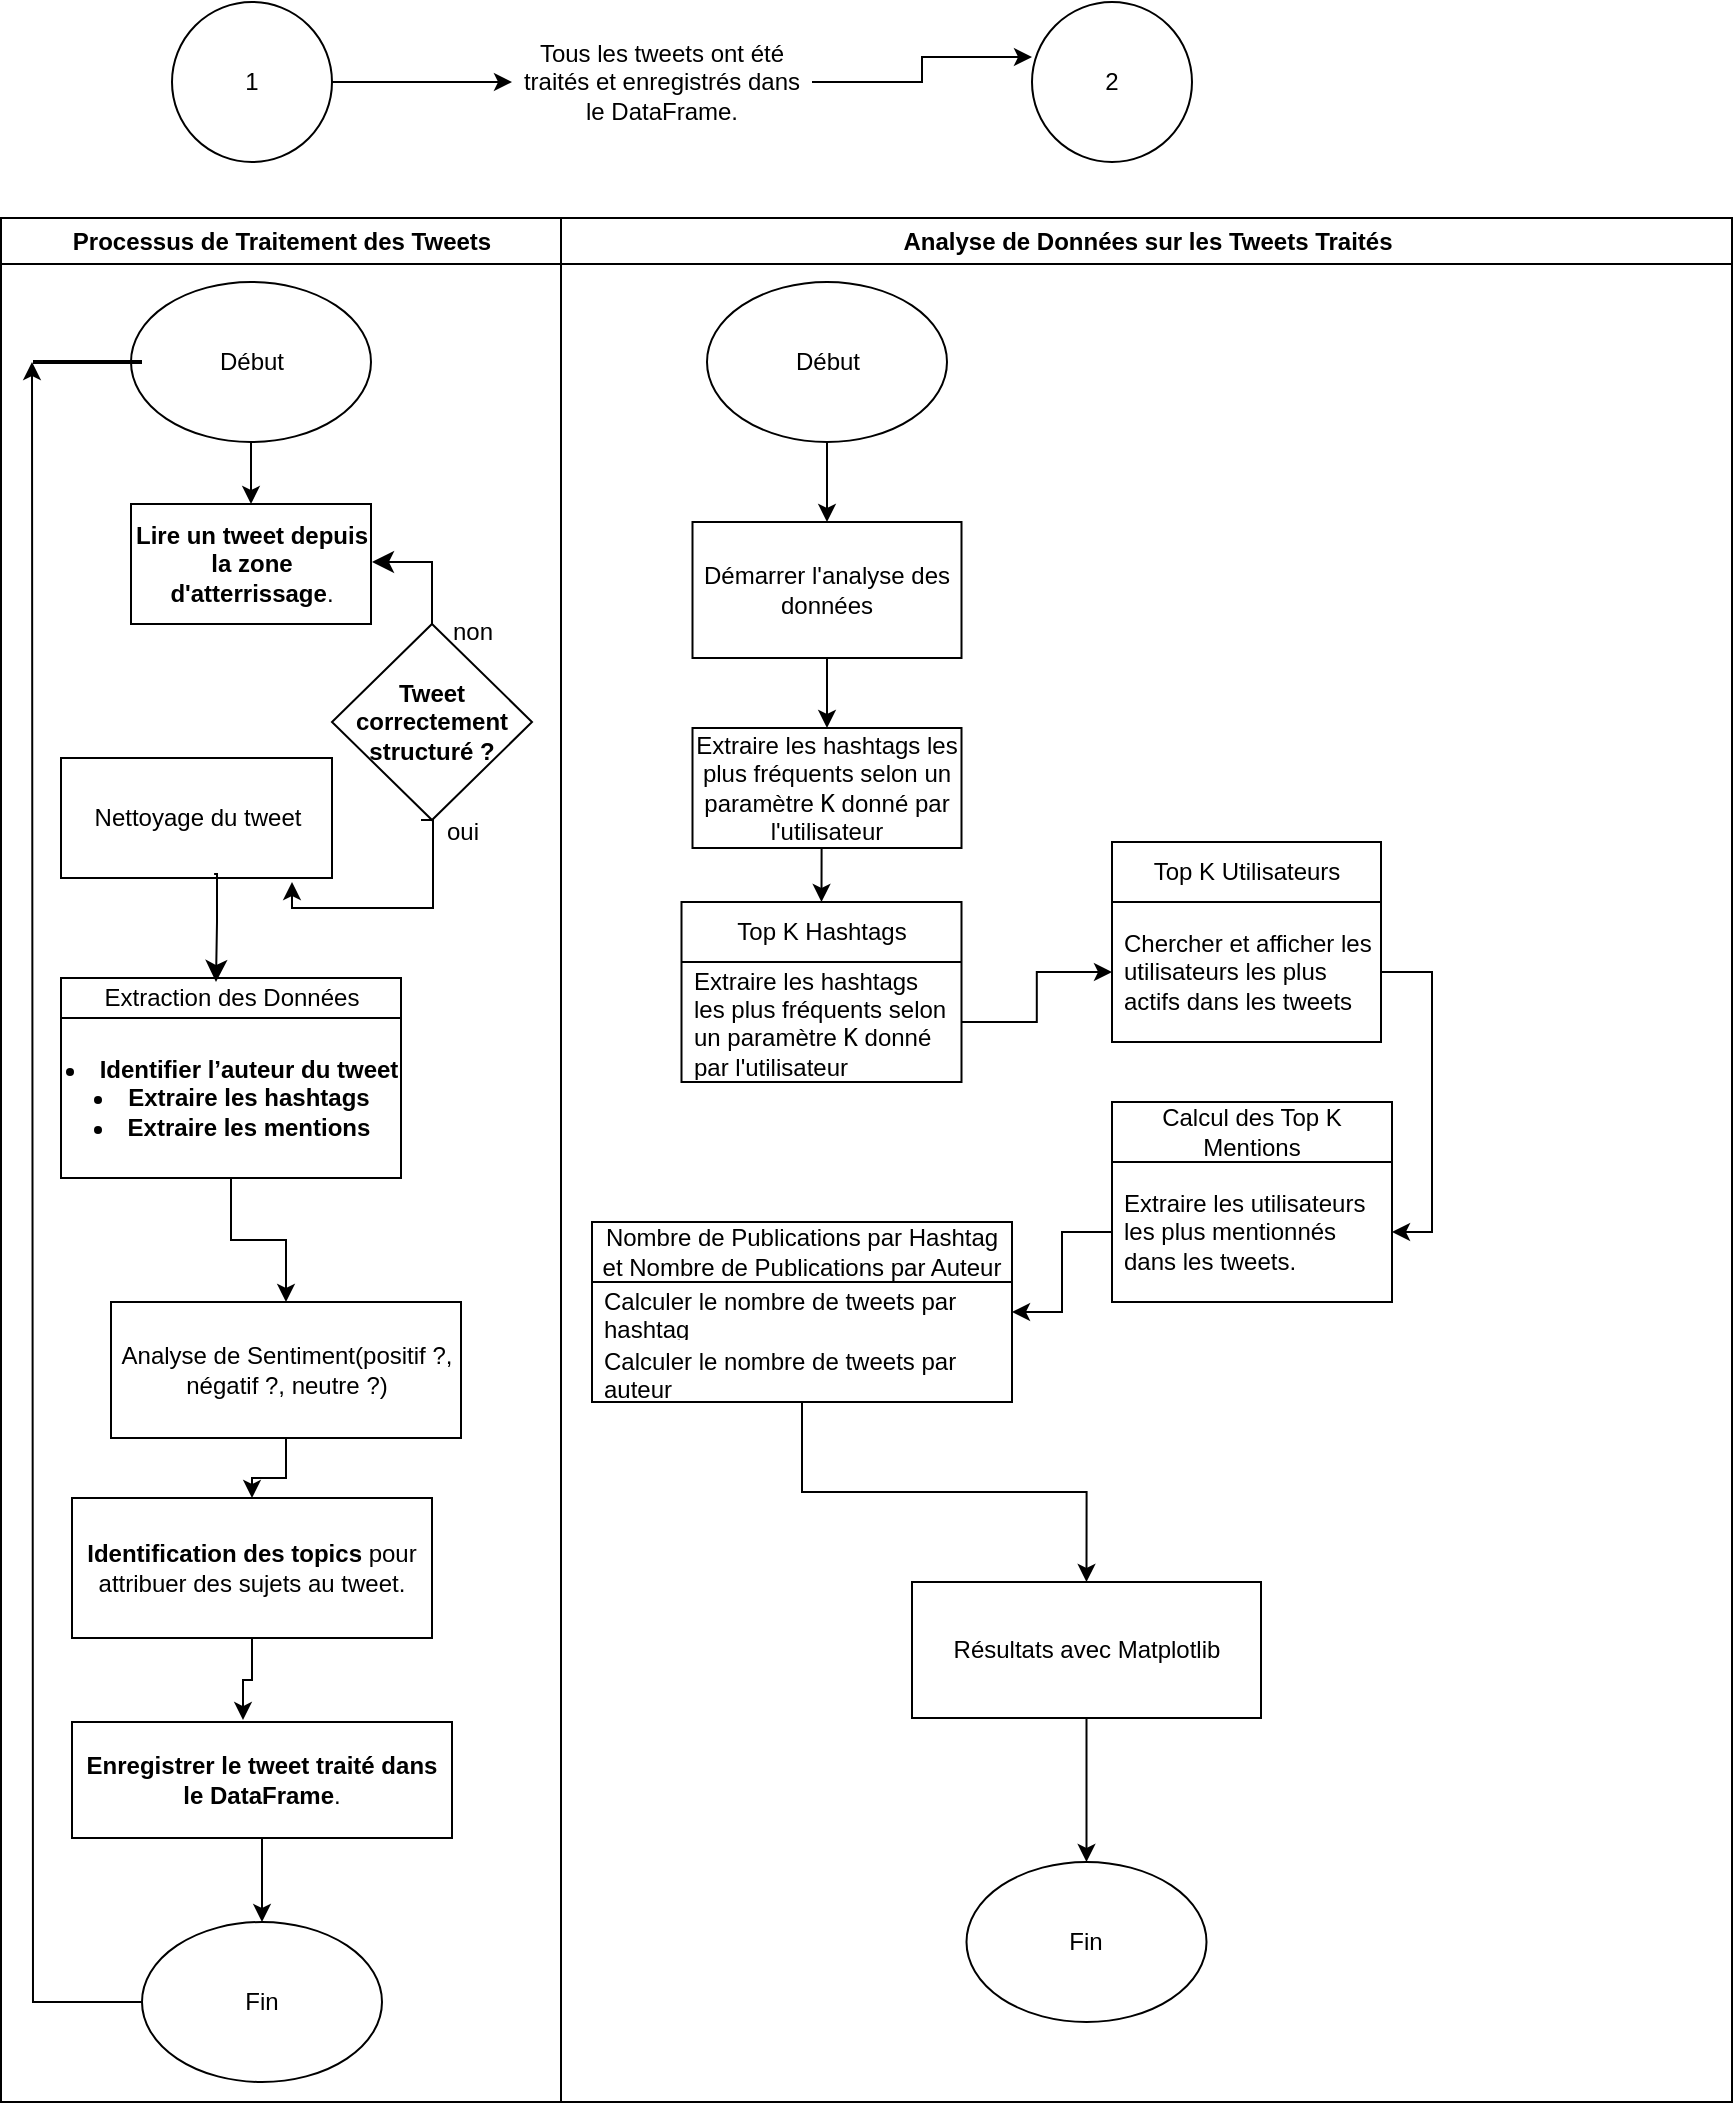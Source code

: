 <mxfile version="24.8.3">
  <diagram name="Page-1" id="e7e014a7-5840-1c2e-5031-d8a46d1fe8dd">
    <mxGraphModel dx="1195" dy="650" grid="1" gridSize="10" guides="1" tooltips="1" connect="1" arrows="1" fold="1" page="1" pageScale="1" pageWidth="1169" pageHeight="826" background="none" math="0" shadow="0">
      <root>
        <mxCell id="0" />
        <mxCell id="1" parent="0" />
        <mxCell id="2" value="Processus de Traitement des Tweets" style="swimlane;whiteSpace=wrap" parent="1" vertex="1">
          <mxGeometry x="164.5" y="128" width="280" height="942" as="geometry" />
        </mxCell>
        <mxCell id="obNz4sW9q6NuTTQlPOyx-42" style="edgeStyle=orthogonalEdgeStyle;rounded=0;orthogonalLoop=1;jettySize=auto;html=1;exitX=0;exitY=0.3;exitDx=0;exitDy=0;exitPerimeter=0;" edge="1" parent="2" source="obNz4sW9q6NuTTQlPOyx-46">
          <mxGeometry relative="1" as="geometry">
            <mxPoint x="215.5" y="322" as="sourcePoint" />
            <mxPoint x="145.5" y="332" as="targetPoint" />
            <Array as="points">
              <mxPoint x="216" y="345" />
              <mxPoint x="146" y="345" />
            </Array>
          </mxGeometry>
        </mxCell>
        <mxCell id="obNz4sW9q6NuTTQlPOyx-60" style="edgeStyle=orthogonalEdgeStyle;rounded=0;orthogonalLoop=1;jettySize=auto;html=1;exitX=0.5;exitY=1;exitDx=0;exitDy=0;entryX=0.5;entryY=0;entryDx=0;entryDy=0;" edge="1" parent="2" source="obNz4sW9q6NuTTQlPOyx-41" target="obNz4sW9q6NuTTQlPOyx-43">
          <mxGeometry relative="1" as="geometry" />
        </mxCell>
        <mxCell id="obNz4sW9q6NuTTQlPOyx-41" value="Début" style="ellipse;whiteSpace=wrap;html=1;" vertex="1" parent="2">
          <mxGeometry x="65" y="32" width="120" height="80" as="geometry" />
        </mxCell>
        <mxCell id="obNz4sW9q6NuTTQlPOyx-43" value="&lt;strong&gt;Lire un tweet depuis la zone d&#39;atterrissage&lt;/strong&gt;." style="rounded=0;whiteSpace=wrap;html=1;" vertex="1" parent="2">
          <mxGeometry x="65" y="143" width="120" height="60" as="geometry" />
        </mxCell>
        <mxCell id="obNz4sW9q6NuTTQlPOyx-44" value="&lt;strong&gt;Tweet correctement structuré ?&lt;/strong&gt;" style="rhombus;whiteSpace=wrap;html=1;" vertex="1" parent="2">
          <mxGeometry x="165.5" y="203" width="100" height="98" as="geometry" />
        </mxCell>
        <mxCell id="obNz4sW9q6NuTTQlPOyx-45" value="Nettoyage du tweet" style="rounded=0;whiteSpace=wrap;html=1;" vertex="1" parent="2">
          <mxGeometry x="30" y="270" width="135.5" height="60" as="geometry" />
        </mxCell>
        <mxCell id="obNz4sW9q6NuTTQlPOyx-46" value="oui" style="text;html=1;align=center;verticalAlign=middle;resizable=0;points=[];autosize=1;strokeColor=none;fillColor=none;" vertex="1" parent="2">
          <mxGeometry x="210" y="292" width="40" height="30" as="geometry" />
        </mxCell>
        <mxCell id="obNz4sW9q6NuTTQlPOyx-47" value="" style="edgeStyle=elbowEdgeStyle;elbow=vertical;endArrow=classic;html=1;curved=0;rounded=0;endSize=8;startSize=8;exitX=0.5;exitY=0;exitDx=0;exitDy=0;" edge="1" parent="2" source="obNz4sW9q6NuTTQlPOyx-44">
          <mxGeometry width="50" height="50" relative="1" as="geometry">
            <mxPoint x="215.5" y="212" as="sourcePoint" />
            <mxPoint x="185.5" y="172" as="targetPoint" />
            <Array as="points">
              <mxPoint x="226" y="172" />
            </Array>
          </mxGeometry>
        </mxCell>
        <mxCell id="obNz4sW9q6NuTTQlPOyx-48" value="non" style="text;html=1;align=center;verticalAlign=middle;resizable=0;points=[];autosize=1;strokeColor=none;fillColor=none;" vertex="1" parent="2">
          <mxGeometry x="215.5" y="192" width="40" height="30" as="geometry" />
        </mxCell>
        <mxCell id="obNz4sW9q6NuTTQlPOyx-50" value="Extraction des Données" style="rounded=0;whiteSpace=wrap;html=1;" vertex="1" parent="2">
          <mxGeometry x="30" y="380" width="170" height="20" as="geometry" />
        </mxCell>
        <mxCell id="obNz4sW9q6NuTTQlPOyx-52" value="" style="edgeStyle=segmentEdgeStyle;endArrow=classic;html=1;curved=0;rounded=0;endSize=8;startSize=8;exitX=0.565;exitY=0.967;exitDx=0;exitDy=0;exitPerimeter=0;" edge="1" parent="2" source="obNz4sW9q6NuTTQlPOyx-45">
          <mxGeometry width="50" height="50" relative="1" as="geometry">
            <mxPoint x="87.5" y="342" as="sourcePoint" />
            <mxPoint x="107.5" y="382" as="targetPoint" />
            <Array as="points">
              <mxPoint x="108" y="328" />
              <mxPoint x="108" y="352" />
            </Array>
          </mxGeometry>
        </mxCell>
        <mxCell id="obNz4sW9q6NuTTQlPOyx-59" style="edgeStyle=orthogonalEdgeStyle;rounded=0;orthogonalLoop=1;jettySize=auto;html=1;exitX=0.5;exitY=1;exitDx=0;exitDy=0;entryX=0.5;entryY=0;entryDx=0;entryDy=0;" edge="1" parent="2" source="obNz4sW9q6NuTTQlPOyx-55" target="obNz4sW9q6NuTTQlPOyx-56">
          <mxGeometry relative="1" as="geometry" />
        </mxCell>
        <mxCell id="obNz4sW9q6NuTTQlPOyx-55" value="&lt;li&gt;&lt;strong&gt;Identifier l’auteur du tweet&lt;/strong&gt;&lt;/li&gt;&lt;li&gt;&lt;strong&gt;Extraire les hashtags&lt;/strong&gt;&lt;/li&gt;&lt;li&gt;&lt;strong&gt;Extraire les mentions&lt;/strong&gt;&lt;/li&gt;" style="rounded=0;whiteSpace=wrap;html=1;" vertex="1" parent="2">
          <mxGeometry x="30" y="400" width="170" height="80" as="geometry" />
        </mxCell>
        <mxCell id="obNz4sW9q6NuTTQlPOyx-62" style="edgeStyle=orthogonalEdgeStyle;rounded=0;orthogonalLoop=1;jettySize=auto;html=1;entryX=0.5;entryY=0;entryDx=0;entryDy=0;" edge="1" parent="2" source="obNz4sW9q6NuTTQlPOyx-56" target="obNz4sW9q6NuTTQlPOyx-61">
          <mxGeometry relative="1" as="geometry" />
        </mxCell>
        <mxCell id="obNz4sW9q6NuTTQlPOyx-56" value="Analyse de Sentiment(positif ?, négatif ?, neutre ?)" style="rounded=0;whiteSpace=wrap;html=1;" vertex="1" parent="2">
          <mxGeometry x="55" y="542" width="175" height="68" as="geometry" />
        </mxCell>
        <mxCell id="obNz4sW9q6NuTTQlPOyx-61" value="&lt;strong&gt;Identification des topics&lt;/strong&gt; pour attribuer des sujets au tweet." style="rounded=0;whiteSpace=wrap;html=1;" vertex="1" parent="2">
          <mxGeometry x="35.5" y="640" width="180" height="70" as="geometry" />
        </mxCell>
        <mxCell id="obNz4sW9q6NuTTQlPOyx-76" style="edgeStyle=orthogonalEdgeStyle;rounded=0;orthogonalLoop=1;jettySize=auto;html=1;entryX=0.5;entryY=0;entryDx=0;entryDy=0;" edge="1" parent="2" source="obNz4sW9q6NuTTQlPOyx-63" target="obNz4sW9q6NuTTQlPOyx-67">
          <mxGeometry relative="1" as="geometry" />
        </mxCell>
        <mxCell id="obNz4sW9q6NuTTQlPOyx-63" value="&lt;strong&gt;Enregistrer le tweet traité dans le DataFrame&lt;/strong&gt;." style="rounded=0;whiteSpace=wrap;html=1;" vertex="1" parent="2">
          <mxGeometry x="35.5" y="752" width="190" height="58" as="geometry" />
        </mxCell>
        <mxCell id="obNz4sW9q6NuTTQlPOyx-65" style="edgeStyle=orthogonalEdgeStyle;rounded=0;orthogonalLoop=1;jettySize=auto;html=1;entryX=0.45;entryY=-0.017;entryDx=0;entryDy=0;entryPerimeter=0;" edge="1" parent="2" source="obNz4sW9q6NuTTQlPOyx-61" target="obNz4sW9q6NuTTQlPOyx-63">
          <mxGeometry relative="1" as="geometry" />
        </mxCell>
        <mxCell id="obNz4sW9q6NuTTQlPOyx-68" style="edgeStyle=orthogonalEdgeStyle;rounded=0;orthogonalLoop=1;jettySize=auto;html=1;" edge="1" parent="2" source="obNz4sW9q6NuTTQlPOyx-67">
          <mxGeometry relative="1" as="geometry">
            <mxPoint x="15.5" y="72" as="targetPoint" />
          </mxGeometry>
        </mxCell>
        <mxCell id="obNz4sW9q6NuTTQlPOyx-67" value="Fin" style="ellipse;whiteSpace=wrap;html=1;" vertex="1" parent="2">
          <mxGeometry x="70.5" y="852" width="120" height="80" as="geometry" />
        </mxCell>
        <mxCell id="obNz4sW9q6NuTTQlPOyx-72" value="" style="line;strokeWidth=2;html=1;" vertex="1" parent="2">
          <mxGeometry x="16" y="67" width="54.5" height="10" as="geometry" />
        </mxCell>
        <mxCell id="3" value="Analyse de Données sur les Tweets Traités" style="swimlane;whiteSpace=wrap" parent="1" vertex="1">
          <mxGeometry x="444.5" y="128" width="585.5" height="942" as="geometry" />
        </mxCell>
        <mxCell id="obNz4sW9q6NuTTQlPOyx-83" style="edgeStyle=orthogonalEdgeStyle;rounded=0;orthogonalLoop=1;jettySize=auto;html=1;exitX=0.5;exitY=1;exitDx=0;exitDy=0;entryX=0.5;entryY=0;entryDx=0;entryDy=0;" edge="1" parent="3" source="obNz4sW9q6NuTTQlPOyx-75" target="obNz4sW9q6NuTTQlPOyx-82">
          <mxGeometry relative="1" as="geometry" />
        </mxCell>
        <mxCell id="obNz4sW9q6NuTTQlPOyx-75" value="Démarrer l&#39;analyse des données" style="rounded=0;whiteSpace=wrap;html=1;" vertex="1" parent="3">
          <mxGeometry x="65.75" y="152" width="134.5" height="68" as="geometry" />
        </mxCell>
        <mxCell id="obNz4sW9q6NuTTQlPOyx-88" style="edgeStyle=orthogonalEdgeStyle;rounded=0;orthogonalLoop=1;jettySize=auto;html=1;exitX=0.5;exitY=1;exitDx=0;exitDy=0;entryX=0.5;entryY=0;entryDx=0;entryDy=0;" edge="1" parent="3" source="obNz4sW9q6NuTTQlPOyx-82" target="obNz4sW9q6NuTTQlPOyx-84">
          <mxGeometry relative="1" as="geometry" />
        </mxCell>
        <mxCell id="obNz4sW9q6NuTTQlPOyx-82" value="Extraire les hashtags les plus fréquents selon un paramètre &lt;code&gt;K&lt;/code&gt; donné par l&#39;utilisateur" style="rounded=0;whiteSpace=wrap;html=1;" vertex="1" parent="3">
          <mxGeometry x="65.75" y="255" width="134.5" height="60" as="geometry" />
        </mxCell>
        <mxCell id="obNz4sW9q6NuTTQlPOyx-84" value="Top K Hashtags" style="swimlane;fontStyle=0;childLayout=stackLayout;horizontal=1;startSize=30;horizontalStack=0;resizeParent=1;resizeParentMax=0;resizeLast=0;collapsible=1;marginBottom=0;whiteSpace=wrap;html=1;" vertex="1" parent="3">
          <mxGeometry x="60.25" y="342" width="140" height="90" as="geometry">
            <mxRectangle x="62.75" y="270" width="130" height="30" as="alternateBounds" />
          </mxGeometry>
        </mxCell>
        <mxCell id="obNz4sW9q6NuTTQlPOyx-85" value="&lt;span style=&quot;text-align: center;&quot;&gt;Extraire les hashtags les plus fréquents selon un paramètre&amp;nbsp;&lt;/span&gt;&lt;code style=&quot;text-align: center;&quot;&gt;K&lt;/code&gt;&lt;span style=&quot;text-align: center;&quot;&gt;&amp;nbsp;donné par l&#39;utilisateur&lt;/span&gt;" style="text;strokeColor=none;fillColor=none;align=left;verticalAlign=middle;spacingLeft=4;spacingRight=4;overflow=hidden;points=[[0,0.5],[1,0.5]];portConstraint=eastwest;rotatable=0;whiteSpace=wrap;html=1;" vertex="1" parent="obNz4sW9q6NuTTQlPOyx-84">
          <mxGeometry y="30" width="140" height="60" as="geometry" />
        </mxCell>
        <mxCell id="obNz4sW9q6NuTTQlPOyx-91" value="Top K Utilisateurs" style="swimlane;fontStyle=0;childLayout=stackLayout;horizontal=1;startSize=30;horizontalStack=0;resizeParent=1;resizeParentMax=0;resizeLast=0;collapsible=1;marginBottom=0;whiteSpace=wrap;html=1;" vertex="1" parent="3">
          <mxGeometry x="275.5" y="312" width="134.5" height="100" as="geometry" />
        </mxCell>
        <mxCell id="obNz4sW9q6NuTTQlPOyx-92" value="Chercher et afficher les utilisateurs les plus actifs dans les tweets" style="text;strokeColor=none;fillColor=none;align=left;verticalAlign=middle;spacingLeft=4;spacingRight=4;overflow=hidden;points=[[0,0.5],[1,0.5]];portConstraint=eastwest;rotatable=0;whiteSpace=wrap;html=1;" vertex="1" parent="obNz4sW9q6NuTTQlPOyx-91">
          <mxGeometry y="30" width="134.5" height="70" as="geometry" />
        </mxCell>
        <mxCell id="obNz4sW9q6NuTTQlPOyx-95" style="edgeStyle=orthogonalEdgeStyle;rounded=0;orthogonalLoop=1;jettySize=auto;html=1;exitX=1;exitY=0.5;exitDx=0;exitDy=0;entryX=0;entryY=0.5;entryDx=0;entryDy=0;" edge="1" parent="3" source="obNz4sW9q6NuTTQlPOyx-85" target="obNz4sW9q6NuTTQlPOyx-92">
          <mxGeometry relative="1" as="geometry">
            <mxPoint x="275.5" y="332" as="targetPoint" />
          </mxGeometry>
        </mxCell>
        <mxCell id="obNz4sW9q6NuTTQlPOyx-100" value="Calcul des Top K Mentions" style="swimlane;fontStyle=0;childLayout=stackLayout;horizontal=1;startSize=30;horizontalStack=0;resizeParent=1;resizeParentMax=0;resizeLast=0;collapsible=1;marginBottom=0;whiteSpace=wrap;html=1;" vertex="1" parent="3">
          <mxGeometry x="275.5" y="442" width="140" height="100" as="geometry" />
        </mxCell>
        <mxCell id="obNz4sW9q6NuTTQlPOyx-101" value="Extraire les utilisateurs les plus mentionnés dans les tweets." style="text;strokeColor=none;fillColor=none;align=left;verticalAlign=middle;spacingLeft=4;spacingRight=4;overflow=hidden;points=[[0,0.5],[1,0.5]];portConstraint=eastwest;rotatable=0;whiteSpace=wrap;html=1;" vertex="1" parent="obNz4sW9q6NuTTQlPOyx-100">
          <mxGeometry y="30" width="140" height="70" as="geometry" />
        </mxCell>
        <mxCell id="obNz4sW9q6NuTTQlPOyx-104" style="edgeStyle=orthogonalEdgeStyle;rounded=0;orthogonalLoop=1;jettySize=auto;html=1;exitX=1;exitY=0.5;exitDx=0;exitDy=0;entryX=1;entryY=0.5;entryDx=0;entryDy=0;" edge="1" parent="3" source="obNz4sW9q6NuTTQlPOyx-92" target="obNz4sW9q6NuTTQlPOyx-101">
          <mxGeometry relative="1" as="geometry">
            <mxPoint x="435.5" y="472" as="targetPoint" />
          </mxGeometry>
        </mxCell>
        <mxCell id="obNz4sW9q6NuTTQlPOyx-112" style="edgeStyle=orthogonalEdgeStyle;rounded=0;orthogonalLoop=1;jettySize=auto;html=1;entryX=0.5;entryY=0;entryDx=0;entryDy=0;" edge="1" parent="3" source="obNz4sW9q6NuTTQlPOyx-105" target="obNz4sW9q6NuTTQlPOyx-111">
          <mxGeometry relative="1" as="geometry" />
        </mxCell>
        <mxCell id="obNz4sW9q6NuTTQlPOyx-105" value="Nombre de Publications par Hashtag et&amp;nbsp;Nombre de Publications par Auteur" style="swimlane;fontStyle=0;childLayout=stackLayout;horizontal=1;startSize=30;horizontalStack=0;resizeParent=1;resizeParentMax=0;resizeLast=0;collapsible=1;marginBottom=0;whiteSpace=wrap;html=1;" vertex="1" parent="3">
          <mxGeometry x="15.5" y="502" width="210" height="90" as="geometry" />
        </mxCell>
        <mxCell id="obNz4sW9q6NuTTQlPOyx-106" value="Calculer le nombre de tweets par hashtag" style="text;strokeColor=none;fillColor=none;align=left;verticalAlign=middle;spacingLeft=4;spacingRight=4;overflow=hidden;points=[[0,0.5],[1,0.5]];portConstraint=eastwest;rotatable=0;whiteSpace=wrap;html=1;" vertex="1" parent="obNz4sW9q6NuTTQlPOyx-105">
          <mxGeometry y="30" width="210" height="30" as="geometry" />
        </mxCell>
        <mxCell id="obNz4sW9q6NuTTQlPOyx-107" value="Calculer le nombre de tweets par auteur" style="text;strokeColor=none;fillColor=none;align=left;verticalAlign=middle;spacingLeft=4;spacingRight=4;overflow=hidden;points=[[0,0.5],[1,0.5]];portConstraint=eastwest;rotatable=0;whiteSpace=wrap;html=1;" vertex="1" parent="obNz4sW9q6NuTTQlPOyx-105">
          <mxGeometry y="60" width="210" height="30" as="geometry" />
        </mxCell>
        <mxCell id="obNz4sW9q6NuTTQlPOyx-110" style="edgeStyle=orthogonalEdgeStyle;rounded=0;orthogonalLoop=1;jettySize=auto;html=1;exitX=0;exitY=0.5;exitDx=0;exitDy=0;entryX=1;entryY=0.5;entryDx=0;entryDy=0;" edge="1" parent="3" source="obNz4sW9q6NuTTQlPOyx-101" target="obNz4sW9q6NuTTQlPOyx-106">
          <mxGeometry relative="1" as="geometry" />
        </mxCell>
        <mxCell id="obNz4sW9q6NuTTQlPOyx-111" value="Résultats avec Matplotlib" style="rounded=0;whiteSpace=wrap;html=1;" vertex="1" parent="3">
          <mxGeometry x="175.5" y="682" width="174.5" height="68" as="geometry" />
        </mxCell>
        <mxCell id="obNz4sW9q6NuTTQlPOyx-114" value="Fin" style="ellipse;whiteSpace=wrap;html=1;" vertex="1" parent="3">
          <mxGeometry x="202.75" y="822" width="120" height="80" as="geometry" />
        </mxCell>
        <mxCell id="obNz4sW9q6NuTTQlPOyx-113" style="edgeStyle=orthogonalEdgeStyle;rounded=0;orthogonalLoop=1;jettySize=auto;html=1;exitX=0.5;exitY=1;exitDx=0;exitDy=0;" edge="1" parent="3" source="obNz4sW9q6NuTTQlPOyx-111" target="obNz4sW9q6NuTTQlPOyx-114">
          <mxGeometry relative="1" as="geometry">
            <mxPoint x="263" y="722" as="targetPoint" />
          </mxGeometry>
        </mxCell>
        <mxCell id="obNz4sW9q6NuTTQlPOyx-117" style="edgeStyle=orthogonalEdgeStyle;rounded=0;orthogonalLoop=1;jettySize=auto;html=1;exitX=0.5;exitY=1;exitDx=0;exitDy=0;entryX=0.5;entryY=0;entryDx=0;entryDy=0;" edge="1" parent="3" source="obNz4sW9q6NuTTQlPOyx-116" target="obNz4sW9q6NuTTQlPOyx-75">
          <mxGeometry relative="1" as="geometry" />
        </mxCell>
        <mxCell id="obNz4sW9q6NuTTQlPOyx-116" value="Début" style="ellipse;whiteSpace=wrap;html=1;" vertex="1" parent="3">
          <mxGeometry x="73" y="32" width="120" height="80" as="geometry" />
        </mxCell>
        <mxCell id="obNz4sW9q6NuTTQlPOyx-115" style="edgeStyle=orthogonalEdgeStyle;rounded=0;orthogonalLoop=1;jettySize=auto;html=1;exitX=0.5;exitY=0;exitDx=0;exitDy=0;" edge="1" parent="3" source="obNz4sW9q6NuTTQlPOyx-75">
          <mxGeometry relative="1" as="geometry">
            <mxPoint x="133.5" y="152" as="targetPoint" />
          </mxGeometry>
        </mxCell>
        <mxCell id="obNz4sW9q6NuTTQlPOyx-79" style="edgeStyle=orthogonalEdgeStyle;rounded=0;orthogonalLoop=1;jettySize=auto;html=1;exitX=1;exitY=0.5;exitDx=0;exitDy=0;" edge="1" parent="1" source="obNz4sW9q6NuTTQlPOyx-77" target="obNz4sW9q6NuTTQlPOyx-80">
          <mxGeometry relative="1" as="geometry">
            <mxPoint x="380" y="60" as="targetPoint" />
          </mxGeometry>
        </mxCell>
        <mxCell id="obNz4sW9q6NuTTQlPOyx-77" value="1" style="ellipse;whiteSpace=wrap;html=1;aspect=fixed;" vertex="1" parent="1">
          <mxGeometry x="250" y="20" width="80" height="80" as="geometry" />
        </mxCell>
        <mxCell id="obNz4sW9q6NuTTQlPOyx-78" value="2" style="ellipse;whiteSpace=wrap;html=1;aspect=fixed;" vertex="1" parent="1">
          <mxGeometry x="680" y="20" width="80" height="80" as="geometry" />
        </mxCell>
        <mxCell id="obNz4sW9q6NuTTQlPOyx-80" value="Tous les tweets ont été traités et enregistrés dans le DataFrame." style="text;html=1;align=center;verticalAlign=middle;whiteSpace=wrap;rounded=0;" vertex="1" parent="1">
          <mxGeometry x="420" y="32.5" width="150" height="55" as="geometry" />
        </mxCell>
        <mxCell id="obNz4sW9q6NuTTQlPOyx-81" style="edgeStyle=orthogonalEdgeStyle;rounded=0;orthogonalLoop=1;jettySize=auto;html=1;exitX=1;exitY=0.5;exitDx=0;exitDy=0;entryX=0;entryY=0.344;entryDx=0;entryDy=0;entryPerimeter=0;" edge="1" parent="1" source="obNz4sW9q6NuTTQlPOyx-80" target="obNz4sW9q6NuTTQlPOyx-78">
          <mxGeometry relative="1" as="geometry" />
        </mxCell>
      </root>
    </mxGraphModel>
  </diagram>
</mxfile>
